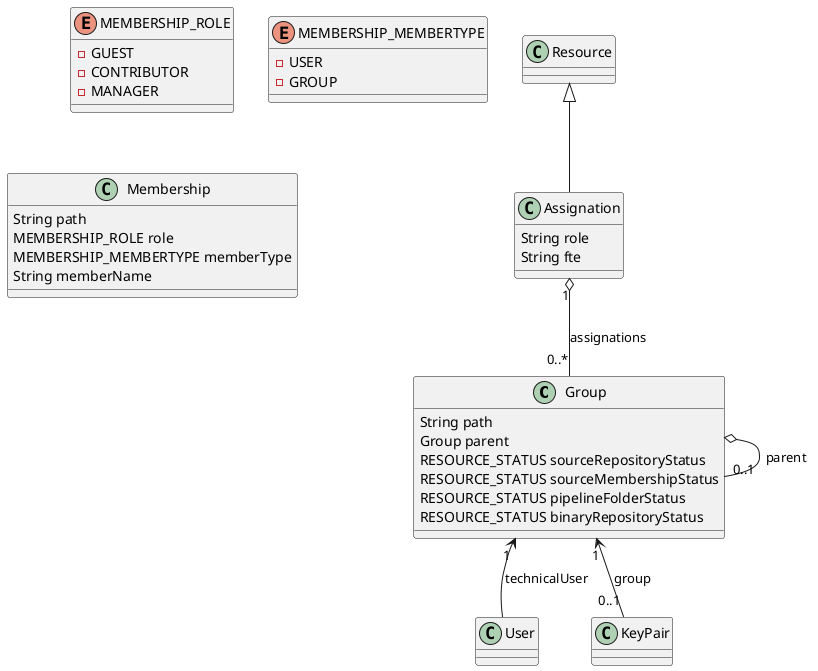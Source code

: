 @startuml

class  Group {
  String path
  Group parent
  RESOURCE_STATUS sourceRepositoryStatus
  RESOURCE_STATUS sourceMembershipStatus
  RESOURCE_STATUS pipelineFolderStatus
  RESOURCE_STATUS binaryRepositoryStatus
}
Group  o-- "0..1"   Group : parent
Group  "1" <--   User : technicalUser
Assignation  "1" o-- "0..*"   Group : assignations
Group  "1" <-- "0..1"   KeyPair : group

enum MEMBERSHIP_ROLE {
         - GUEST
         - CONTRIBUTOR
         - MANAGER
}
enum MEMBERSHIP_MEMBERTYPE {
         - USER
         - GROUP
}
class  Membership {
  String path
  MEMBERSHIP_ROLE role
  MEMBERSHIP_MEMBERTYPE memberType
  String memberName
}


class Assignation {
  String role
  String fte
}
Resource <|-- Assignation
@enduml